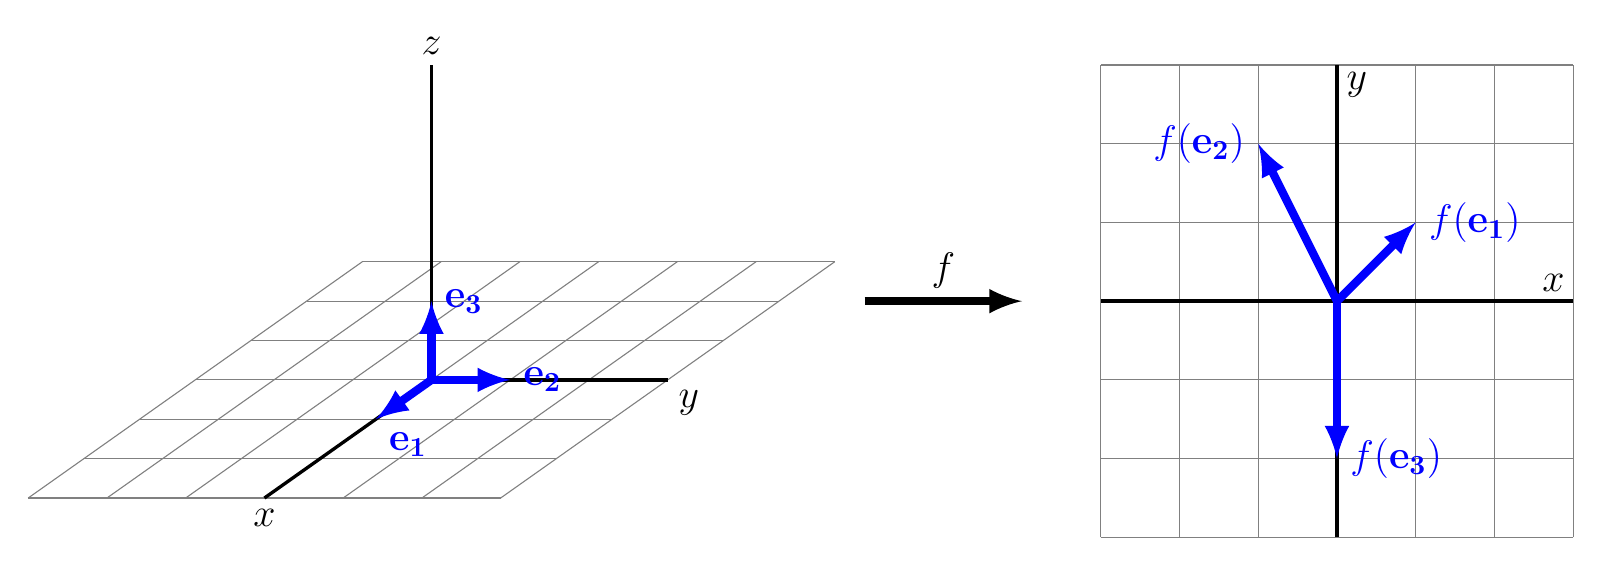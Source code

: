 \begin{tikzpicture}[x={(-0.707cm,-0.5cm)}, y={(1cm,0cm)}, z={(0cm,1cm)},scale=1]

\draw[-latex,line width=3pt] (0,5.5,0) -- node[above] {\Large$f$} (0,7.5,0);

% domain = R^3, left
\begin{scope}[shift={(0,0,-1)}]
%\fill[blue!10] (0,-5.1,-2.5) rectangle (0,5.1,4.5);
% planar grids
\def\imin{-3}\def\imax{3}
\def\jmin{-3}\def\jmax{3}
\def\nx{-1} \def\ny{3} \def\nz{3} % n = u cross v

\def\ux{1} \def\uy{0} \def\uz{0} % components of the vector u
\def\vx{0} \def\vy{1} \def\vz{0} % components of the vector v

\foreach \j in {\jmin,...,\jmax}{
	\draw[gray] (\ux*\imin + \vx*\j, \uy*\imin + \vy*\j, \uz*\imin + \vz*\j) -- (\ux*\imax + \vx*\j, \uy*\imax + \vy*\j, \uz*\imax + \vz*\j);
}
\foreach \i in {\imin,...,\imax}{
	\draw[gray] (\vx*\jmin + \ux*\i, \vy*\jmin + \uy*\i, \vz*\jmin + \uz*\i) -- (\vx*\jmax + \ux*\i, \vy*\jmax + \uy*\i, \vz*\jmax + \uz*\i);
}

% coordinate axes
\draw[very thick] (0,0,0) -- (3, 0,  0) node [below] {\Large $x$};
\draw[very thick] (0,0,0) -- (0, 3, 0) node [below right] {\Large $y$};
\draw[very thick] (0,0,0) -- (0, 0, 4) node [above] {\Large $z$};

\draw[-latex,blue, line width=3pt] (0,0,0) -- (1,0,0) node[below right] {\Large $\mathbf{e_1}$};
\draw[-latex,blue, line width=3pt] (0,0,0) -- (0,1,0) node[right] {\Large $\mathbf{e_2}$};
\draw[-latex,blue, line width=3pt] (0,0,0) -- (0,0,1) node[right] {\Large $\mathbf{e_3}$};
\end{scope}

% codomain = R^2, right
\begin{scope}[shift={(0,11.5,0)}]
% Plot points (x,y) in the form (0,x,y) below:
%\fill[blue!10] (0,-3.5,-3.5) rectangle (0,3.5,3.5);
\draw[gray] (0,-3,-3) grid (0,3,3);
\draw[color=black, very thick] (0,-3,0) -- (0,3,0);
\draw[color=black, very thick] (0,0,-3) -- (0,0,3);
\draw (0,2.75,0) node[above] {\Large$x$};
\draw (0,0,2.75) node[right] {\Large$y$};
\draw [-latex, blue, line width=3pt] (0,0,0) -- (0,1,1) node[right] {\Large $f(\mathbf{e_1})$};
\draw [-latex, blue, line width=3pt] (0,0,0) -- (0,-1,2) node[left] {\Large $f(\mathbf{e_2})$};
\draw [-latex, blue, line width=3pt] (0,0,0) -- (0,0,-2) node[right] {\Large $f(\mathbf{e_3})$};
\end{scope}


\end{tikzpicture}
